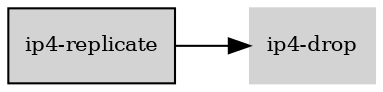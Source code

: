 digraph "ip4_replicate_subgraph" {
  rankdir=LR;
  node [shape=box, style=filled, fontsize=10, color=lightgray, fontcolor=black, fillcolor=lightgray];
  "ip4-replicate" [color=black, fontcolor=black, fillcolor=lightgray];
  edge [fontsize=8];
  "ip4-replicate" -> "ip4-drop";
}
